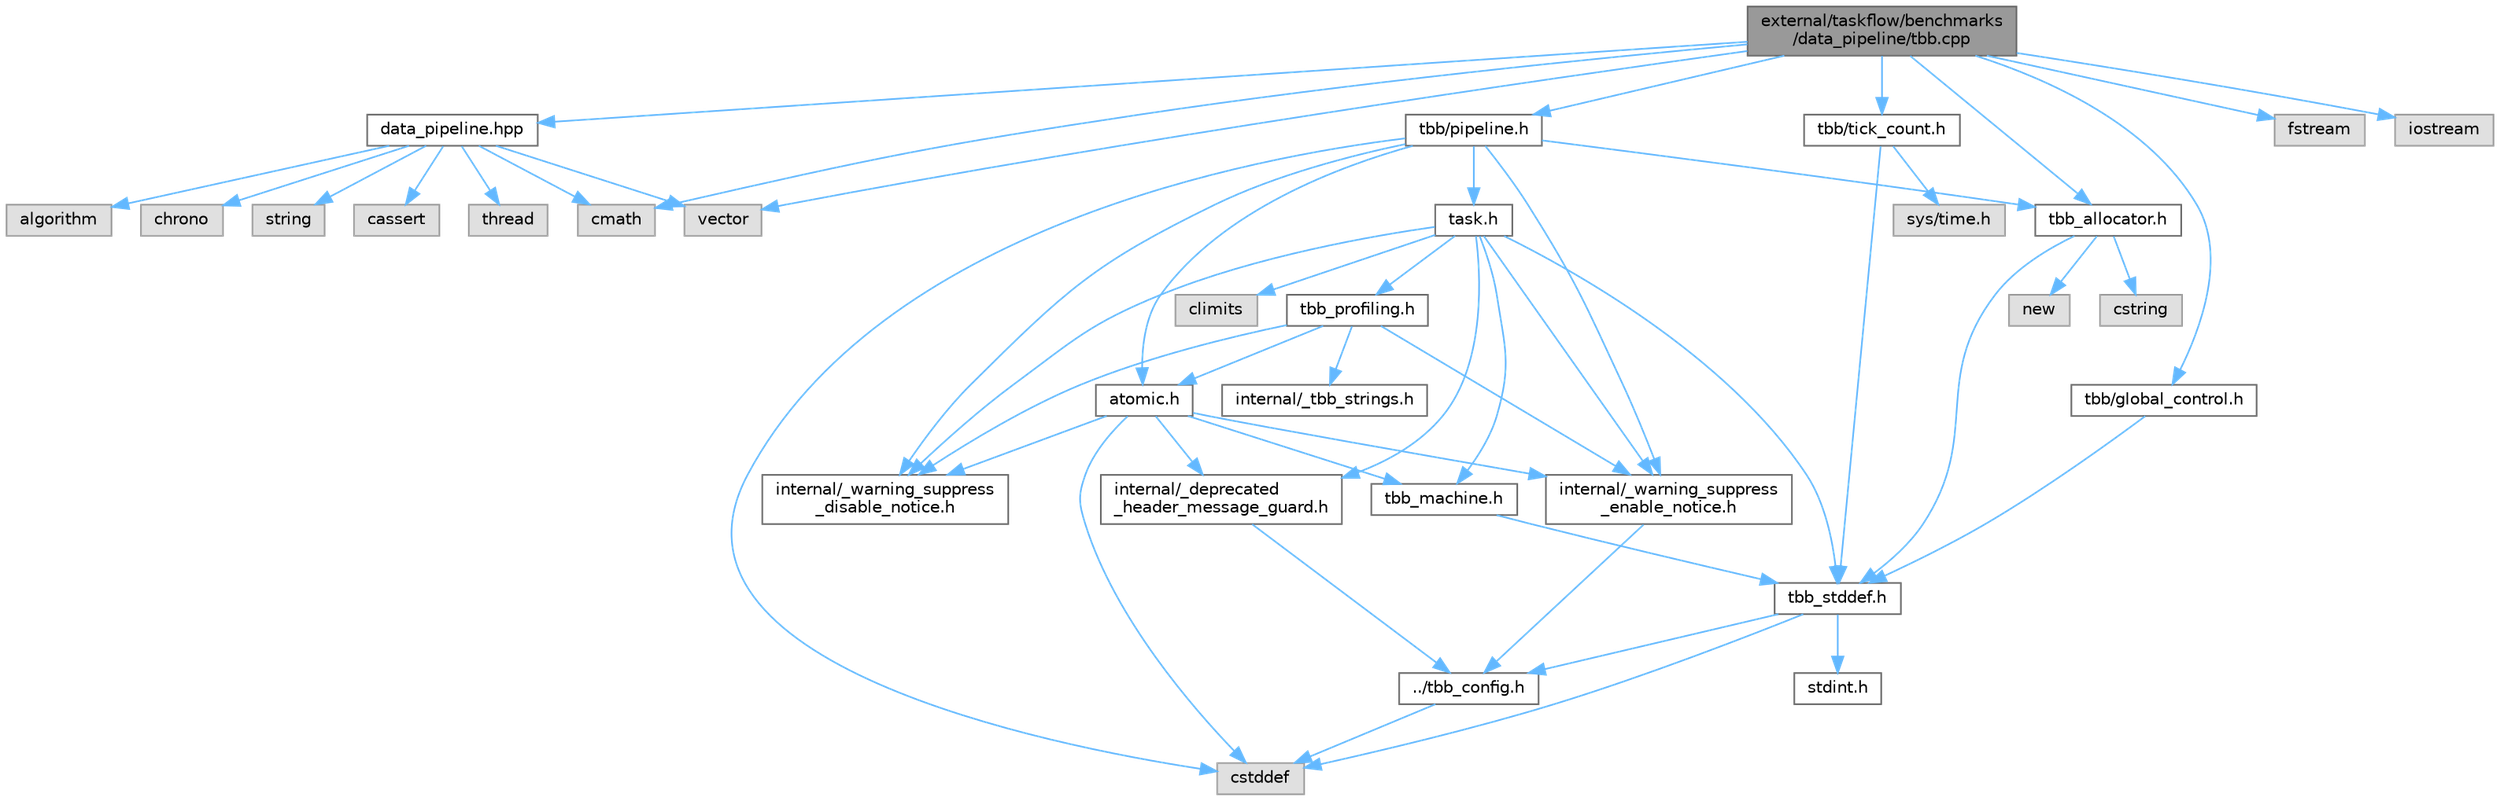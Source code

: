 digraph "external/taskflow/benchmarks/data_pipeline/tbb.cpp"
{
 // LATEX_PDF_SIZE
  bgcolor="transparent";
  edge [fontname=Helvetica,fontsize=10,labelfontname=Helvetica,labelfontsize=10];
  node [fontname=Helvetica,fontsize=10,shape=box,height=0.2,width=0.4];
  Node1 [id="Node000001",label="external/taskflow/benchmarks\l/data_pipeline/tbb.cpp",height=0.2,width=0.4,color="gray40", fillcolor="grey60", style="filled", fontcolor="black",tooltip=" "];
  Node1 -> Node2 [id="edge52_Node000001_Node000002",color="steelblue1",style="solid",tooltip=" "];
  Node2 [id="Node000002",label="data_pipeline.hpp",height=0.2,width=0.4,color="grey40", fillcolor="white", style="filled",URL="$benchmarks_2data__pipeline_2data__pipeline_8hpp.html",tooltip=" "];
  Node2 -> Node3 [id="edge53_Node000002_Node000003",color="steelblue1",style="solid",tooltip=" "];
  Node3 [id="Node000003",label="chrono",height=0.2,width=0.4,color="grey60", fillcolor="#E0E0E0", style="filled",tooltip=" "];
  Node2 -> Node4 [id="edge54_Node000002_Node000004",color="steelblue1",style="solid",tooltip=" "];
  Node4 [id="Node000004",label="string",height=0.2,width=0.4,color="grey60", fillcolor="#E0E0E0", style="filled",tooltip=" "];
  Node2 -> Node5 [id="edge55_Node000002_Node000005",color="steelblue1",style="solid",tooltip=" "];
  Node5 [id="Node000005",label="cassert",height=0.2,width=0.4,color="grey60", fillcolor="#E0E0E0", style="filled",tooltip=" "];
  Node2 -> Node6 [id="edge56_Node000002_Node000006",color="steelblue1",style="solid",tooltip=" "];
  Node6 [id="Node000006",label="thread",height=0.2,width=0.4,color="grey60", fillcolor="#E0E0E0", style="filled",tooltip=" "];
  Node2 -> Node7 [id="edge57_Node000002_Node000007",color="steelblue1",style="solid",tooltip=" "];
  Node7 [id="Node000007",label="algorithm",height=0.2,width=0.4,color="grey60", fillcolor="#E0E0E0", style="filled",tooltip=" "];
  Node2 -> Node8 [id="edge58_Node000002_Node000008",color="steelblue1",style="solid",tooltip=" "];
  Node8 [id="Node000008",label="cmath",height=0.2,width=0.4,color="grey60", fillcolor="#E0E0E0", style="filled",tooltip=" "];
  Node2 -> Node9 [id="edge59_Node000002_Node000009",color="steelblue1",style="solid",tooltip=" "];
  Node9 [id="Node000009",label="vector",height=0.2,width=0.4,color="grey60", fillcolor="#E0E0E0", style="filled",tooltip=" "];
  Node1 -> Node10 [id="edge60_Node000001_Node000010",color="steelblue1",style="solid",tooltip=" "];
  Node10 [id="Node000010",label="tbb/pipeline.h",height=0.2,width=0.4,color="grey40", fillcolor="white", style="filled",URL="$pipeline_8h.html",tooltip=" "];
  Node10 -> Node11 [id="edge61_Node000010_Node000011",color="steelblue1",style="solid",tooltip=" "];
  Node11 [id="Node000011",label="internal/_warning_suppress\l_enable_notice.h",height=0.2,width=0.4,color="grey40", fillcolor="white", style="filled",URL="$__warning__suppress__enable__notice_8h.html",tooltip=" "];
  Node11 -> Node12 [id="edge62_Node000011_Node000012",color="steelblue1",style="solid",tooltip=" "];
  Node12 [id="Node000012",label="../tbb_config.h",height=0.2,width=0.4,color="grey40", fillcolor="white", style="filled",URL="$tbb__config_8h.html",tooltip=" "];
  Node12 -> Node13 [id="edge63_Node000012_Node000013",color="steelblue1",style="solid",tooltip=" "];
  Node13 [id="Node000013",label="cstddef",height=0.2,width=0.4,color="grey60", fillcolor="#E0E0E0", style="filled",tooltip=" "];
  Node10 -> Node14 [id="edge64_Node000010_Node000014",color="steelblue1",style="solid",tooltip=" "];
  Node14 [id="Node000014",label="atomic.h",height=0.2,width=0.4,color="grey40", fillcolor="white", style="filled",URL="$external_2taskflow_23rd-party_2tbb_2include_2tbb_2atomic_8h.html",tooltip=" "];
  Node14 -> Node15 [id="edge65_Node000014_Node000015",color="steelblue1",style="solid",tooltip=" "];
  Node15 [id="Node000015",label="internal/_deprecated\l_header_message_guard.h",height=0.2,width=0.4,color="grey40", fillcolor="white", style="filled",URL="$__deprecated__header__message__guard_8h.html",tooltip=" "];
  Node15 -> Node12 [id="edge66_Node000015_Node000012",color="steelblue1",style="solid",tooltip=" "];
  Node14 -> Node11 [id="edge67_Node000014_Node000011",color="steelblue1",style="solid",tooltip=" "];
  Node14 -> Node13 [id="edge68_Node000014_Node000013",color="steelblue1",style="solid",tooltip=" "];
  Node14 -> Node16 [id="edge69_Node000014_Node000016",color="steelblue1",style="solid",tooltip=" "];
  Node16 [id="Node000016",label="tbb_machine.h",height=0.2,width=0.4,color="grey40", fillcolor="white", style="filled",URL="$tbb__machine_8h.html",tooltip=" "];
  Node16 -> Node17 [id="edge70_Node000016_Node000017",color="steelblue1",style="solid",tooltip=" "];
  Node17 [id="Node000017",label="tbb_stddef.h",height=0.2,width=0.4,color="grey40", fillcolor="white", style="filled",URL="$tbb__stddef_8h.html",tooltip=" "];
  Node17 -> Node12 [id="edge71_Node000017_Node000012",color="steelblue1",style="solid",tooltip=" "];
  Node17 -> Node13 [id="edge72_Node000017_Node000013",color="steelblue1",style="solid",tooltip=" "];
  Node17 -> Node18 [id="edge73_Node000017_Node000018",color="steelblue1",style="solid",tooltip=" "];
  Node18 [id="Node000018",label="stdint.h",height=0.2,width=0.4,color="grey40", fillcolor="white", style="filled",URL="$stdint_8h.html",tooltip=" "];
  Node14 -> Node19 [id="edge74_Node000014_Node000019",color="steelblue1",style="solid",tooltip=" "];
  Node19 [id="Node000019",label="internal/_warning_suppress\l_disable_notice.h",height=0.2,width=0.4,color="grey40", fillcolor="white", style="filled",URL="$__warning__suppress__disable__notice_8h.html",tooltip=" "];
  Node10 -> Node20 [id="edge75_Node000010_Node000020",color="steelblue1",style="solid",tooltip=" "];
  Node20 [id="Node000020",label="task.h",height=0.2,width=0.4,color="grey40", fillcolor="white", style="filled",URL="$task_8h.html",tooltip=" "];
  Node20 -> Node15 [id="edge76_Node000020_Node000015",color="steelblue1",style="solid",tooltip=" "];
  Node20 -> Node11 [id="edge77_Node000020_Node000011",color="steelblue1",style="solid",tooltip=" "];
  Node20 -> Node17 [id="edge78_Node000020_Node000017",color="steelblue1",style="solid",tooltip=" "];
  Node20 -> Node16 [id="edge79_Node000020_Node000016",color="steelblue1",style="solid",tooltip=" "];
  Node20 -> Node21 [id="edge80_Node000020_Node000021",color="steelblue1",style="solid",tooltip=" "];
  Node21 [id="Node000021",label="tbb_profiling.h",height=0.2,width=0.4,color="grey40", fillcolor="white", style="filled",URL="$tbb__profiling_8h.html",tooltip=" "];
  Node21 -> Node11 [id="edge81_Node000021_Node000011",color="steelblue1",style="solid",tooltip=" "];
  Node21 -> Node22 [id="edge82_Node000021_Node000022",color="steelblue1",style="solid",tooltip=" "];
  Node22 [id="Node000022",label="internal/_tbb_strings.h",height=0.2,width=0.4,color="grey40", fillcolor="white", style="filled",URL="$__tbb__strings_8h.html",tooltip=" "];
  Node21 -> Node14 [id="edge83_Node000021_Node000014",color="steelblue1",style="solid",tooltip=" "];
  Node21 -> Node19 [id="edge84_Node000021_Node000019",color="steelblue1",style="solid",tooltip=" "];
  Node20 -> Node23 [id="edge85_Node000020_Node000023",color="steelblue1",style="solid",tooltip=" "];
  Node23 [id="Node000023",label="climits",height=0.2,width=0.4,color="grey60", fillcolor="#E0E0E0", style="filled",tooltip=" "];
  Node20 -> Node19 [id="edge86_Node000020_Node000019",color="steelblue1",style="solid",tooltip=" "];
  Node10 -> Node24 [id="edge87_Node000010_Node000024",color="steelblue1",style="solid",tooltip=" "];
  Node24 [id="Node000024",label="tbb_allocator.h",height=0.2,width=0.4,color="grey40", fillcolor="white", style="filled",URL="$tbb__allocator_8h.html",tooltip=" "];
  Node24 -> Node17 [id="edge88_Node000024_Node000017",color="steelblue1",style="solid",tooltip=" "];
  Node24 -> Node25 [id="edge89_Node000024_Node000025",color="steelblue1",style="solid",tooltip=" "];
  Node25 [id="Node000025",label="new",height=0.2,width=0.4,color="grey60", fillcolor="#E0E0E0", style="filled",tooltip=" "];
  Node24 -> Node26 [id="edge90_Node000024_Node000026",color="steelblue1",style="solid",tooltip=" "];
  Node26 [id="Node000026",label="cstring",height=0.2,width=0.4,color="grey60", fillcolor="#E0E0E0", style="filled",tooltip=" "];
  Node10 -> Node13 [id="edge91_Node000010_Node000013",color="steelblue1",style="solid",tooltip=" "];
  Node10 -> Node19 [id="edge92_Node000010_Node000019",color="steelblue1",style="solid",tooltip=" "];
  Node1 -> Node27 [id="edge93_Node000001_Node000027",color="steelblue1",style="solid",tooltip=" "];
  Node27 [id="Node000027",label="tbb/tick_count.h",height=0.2,width=0.4,color="grey40", fillcolor="white", style="filled",URL="$tick__count_8h.html",tooltip=" "];
  Node27 -> Node17 [id="edge94_Node000027_Node000017",color="steelblue1",style="solid",tooltip=" "];
  Node27 -> Node28 [id="edge95_Node000027_Node000028",color="steelblue1",style="solid",tooltip=" "];
  Node28 [id="Node000028",label="sys/time.h",height=0.2,width=0.4,color="grey60", fillcolor="#E0E0E0", style="filled",tooltip=" "];
  Node1 -> Node24 [id="edge96_Node000001_Node000024",color="steelblue1",style="solid",tooltip=" "];
  Node1 -> Node29 [id="edge97_Node000001_Node000029",color="steelblue1",style="solid",tooltip=" "];
  Node29 [id="Node000029",label="tbb/global_control.h",height=0.2,width=0.4,color="grey40", fillcolor="white", style="filled",URL="$global__control_8h.html",tooltip=" "];
  Node29 -> Node17 [id="edge98_Node000029_Node000017",color="steelblue1",style="solid",tooltip=" "];
  Node1 -> Node30 [id="edge99_Node000001_Node000030",color="steelblue1",style="solid",tooltip=" "];
  Node30 [id="Node000030",label="fstream",height=0.2,width=0.4,color="grey60", fillcolor="#E0E0E0", style="filled",tooltip=" "];
  Node1 -> Node31 [id="edge100_Node000001_Node000031",color="steelblue1",style="solid",tooltip=" "];
  Node31 [id="Node000031",label="iostream",height=0.2,width=0.4,color="grey60", fillcolor="#E0E0E0", style="filled",tooltip=" "];
  Node1 -> Node9 [id="edge101_Node000001_Node000009",color="steelblue1",style="solid",tooltip=" "];
  Node1 -> Node8 [id="edge102_Node000001_Node000008",color="steelblue1",style="solid",tooltip=" "];
}
